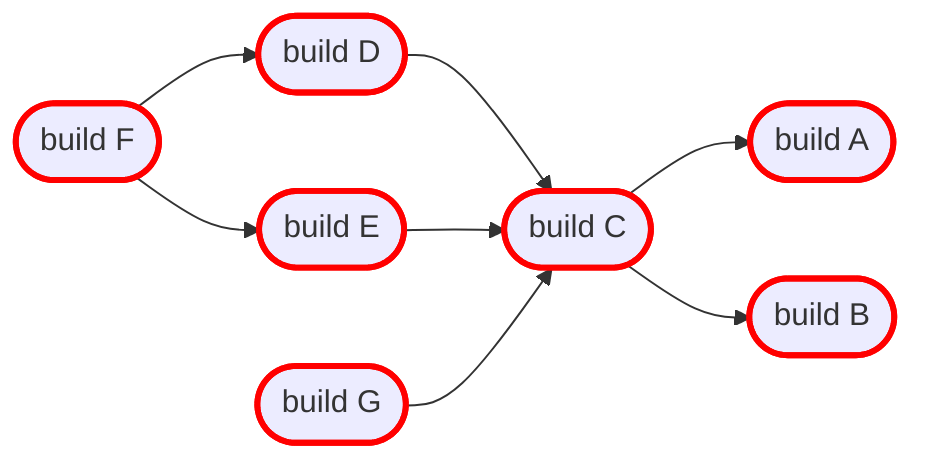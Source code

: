 flowchart LR
classDef forced stroke:red,stroke-width:3px
classDef required stroke:orange,stroke-width:3px
classDef selected stroke:black,stroke-width:3px
4552B308ABC99A5E15C4BC807E52FD1BE7BB41798F711F18488044AAF41DCD67([build A])
BD9B2D7DDFFD4DE9A3BA601FD465DADCBF186E513AC316F68A2214B851895403([build B])
502D99A08930613A8950A209AB659DBD70BC9CD6766F53FE8C2545028CD07647([build D])
A10064A7C5CAD13878FDFBE58C4D7D209D299DBE7FFBC12B6D63F5ABE0693093([build E])
class 4552B308ABC99A5E15C4BC807E52FD1BE7BB41798F711F18488044AAF41DCD67 forced
class BD9B2D7DDFFD4DE9A3BA601FD465DADCBF186E513AC316F68A2214B851895403 forced
502D99A08930613A8950A209AB659DBD70BC9CD6766F53FE8C2545028CD07647 --> 546C2C114D3364163EDA8DB8FF0F3E800CC79ACC0F84973BA17866B5C03F05F2
class 502D99A08930613A8950A209AB659DBD70BC9CD6766F53FE8C2545028CD07647 forced
A10064A7C5CAD13878FDFBE58C4D7D209D299DBE7FFBC12B6D63F5ABE0693093 --> 546C2C114D3364163EDA8DB8FF0F3E800CC79ACC0F84973BA17866B5C03F05F2
class A10064A7C5CAD13878FDFBE58C4D7D209D299DBE7FFBC12B6D63F5ABE0693093 forced
546C2C114D3364163EDA8DB8FF0F3E800CC79ACC0F84973BA17866B5C03F05F2([build C])
4D3EF35601A8F0370B32F652B92C4A823C4ABD2BBC01A609278B95B976C13D84([build F])
0F888689FC6FCB936DA67EB38668998BF57500CD23F4B3141151645BCF7157F3([build G])
546C2C114D3364163EDA8DB8FF0F3E800CC79ACC0F84973BA17866B5C03F05F2 --> 4552B308ABC99A5E15C4BC807E52FD1BE7BB41798F711F18488044AAF41DCD67
546C2C114D3364163EDA8DB8FF0F3E800CC79ACC0F84973BA17866B5C03F05F2 --> BD9B2D7DDFFD4DE9A3BA601FD465DADCBF186E513AC316F68A2214B851895403
class 546C2C114D3364163EDA8DB8FF0F3E800CC79ACC0F84973BA17866B5C03F05F2 forced
4D3EF35601A8F0370B32F652B92C4A823C4ABD2BBC01A609278B95B976C13D84 --> 502D99A08930613A8950A209AB659DBD70BC9CD6766F53FE8C2545028CD07647
4D3EF35601A8F0370B32F652B92C4A823C4ABD2BBC01A609278B95B976C13D84 --> A10064A7C5CAD13878FDFBE58C4D7D209D299DBE7FFBC12B6D63F5ABE0693093
class 4D3EF35601A8F0370B32F652B92C4A823C4ABD2BBC01A609278B95B976C13D84 forced
0F888689FC6FCB936DA67EB38668998BF57500CD23F4B3141151645BCF7157F3 --> 546C2C114D3364163EDA8DB8FF0F3E800CC79ACC0F84973BA17866B5C03F05F2
class 0F888689FC6FCB936DA67EB38668998BF57500CD23F4B3141151645BCF7157F3 forced